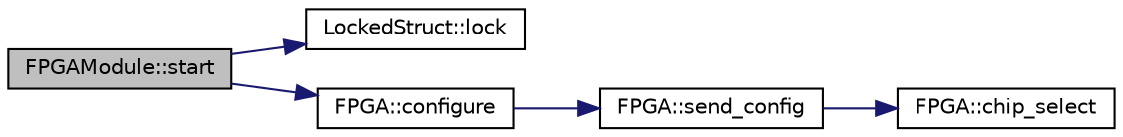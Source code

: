 digraph "FPGAModule::start"
{
  edge [fontname="Helvetica",fontsize="10",labelfontname="Helvetica",labelfontsize="10"];
  node [fontname="Helvetica",fontsize="10",shape=record];
  rankdir="LR";
  Node7 [label="FPGAModule::start",height=0.2,width=0.4,color="black", fillcolor="grey75", style="filled", fontcolor="black"];
  Node7 -> Node8 [color="midnightblue",fontsize="10",style="solid",fontname="Helvetica"];
  Node8 [label="LockedStruct::lock",height=0.2,width=0.4,color="black", fillcolor="white", style="filled",URL="$struct_locked_struct.html#aa207b98a1cd6c569a96e7d1d5565478f",tooltip="Lock this struct. "];
  Node7 -> Node9 [color="midnightblue",fontsize="10",style="solid",fontname="Helvetica"];
  Node9 [label="FPGA::configure",height=0.2,width=0.4,color="black", fillcolor="white", style="filled",URL="$class_f_p_g_a.html#a77752bb708e4d7f5e691110e3e2480e7",tooltip="Configure FPGA with the \"fpga_bin.h\" binary Must be called to initialize the fpga. "];
  Node9 -> Node10 [color="midnightblue",fontsize="10",style="solid",fontname="Helvetica"];
  Node10 [label="FPGA::send_config",height=0.2,width=0.4,color="black", fillcolor="white", style="filled",URL="$class_f_p_g_a.html#afe0325a65f4142784871fb0c63255d75",tooltip="Sends the config over to the FPGA It is assumed that the fpga has already initialized and the spi bus..."];
  Node10 -> Node11 [color="midnightblue",fontsize="10",style="solid",fontname="Helvetica"];
  Node11 [label="FPGA::chip_select",height=0.2,width=0.4,color="black", fillcolor="white", style="filled",URL="$class_f_p_g_a.html#abfd93a2d6b356b3338b598b8d9c1d5b4",tooltip="Bring chipselect low so we can start a transmission. "];
}
